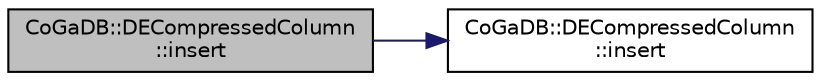digraph "CoGaDB::DECompressedColumn::insert"
{
  edge [fontname="Helvetica",fontsize="10",labelfontname="Helvetica",labelfontsize="10"];
  node [fontname="Helvetica",fontsize="10",shape=record];
  rankdir="LR";
  Node1 [label="CoGaDB::DECompressedColumn\l::insert",height=0.2,width=0.4,color="black", fillcolor="grey75", style="filled", fontcolor="black"];
  Node1 -> Node2 [color="midnightblue",fontsize="10",style="solid",fontname="Helvetica"];
  Node2 [label="CoGaDB::DECompressedColumn\l::insert",height=0.2,width=0.4,color="black", fillcolor="white", style="filled",URL="$classCoGaDB_1_1DECompressedColumn.htm#a7fda87de53e372a6fd6cad420dde52d3",tooltip="appends a value new_Value to end of column "];
}
